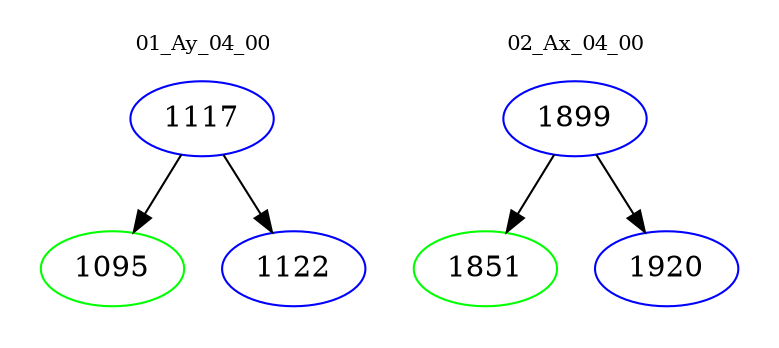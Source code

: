 digraph{
subgraph cluster_0 {
color = white
label = "01_Ay_04_00";
fontsize=10;
T0_1117 [label="1117", color="blue"]
T0_1117 -> T0_1095 [color="black"]
T0_1095 [label="1095", color="green"]
T0_1117 -> T0_1122 [color="black"]
T0_1122 [label="1122", color="blue"]
}
subgraph cluster_1 {
color = white
label = "02_Ax_04_00";
fontsize=10;
T1_1899 [label="1899", color="blue"]
T1_1899 -> T1_1851 [color="black"]
T1_1851 [label="1851", color="green"]
T1_1899 -> T1_1920 [color="black"]
T1_1920 [label="1920", color="blue"]
}
}
